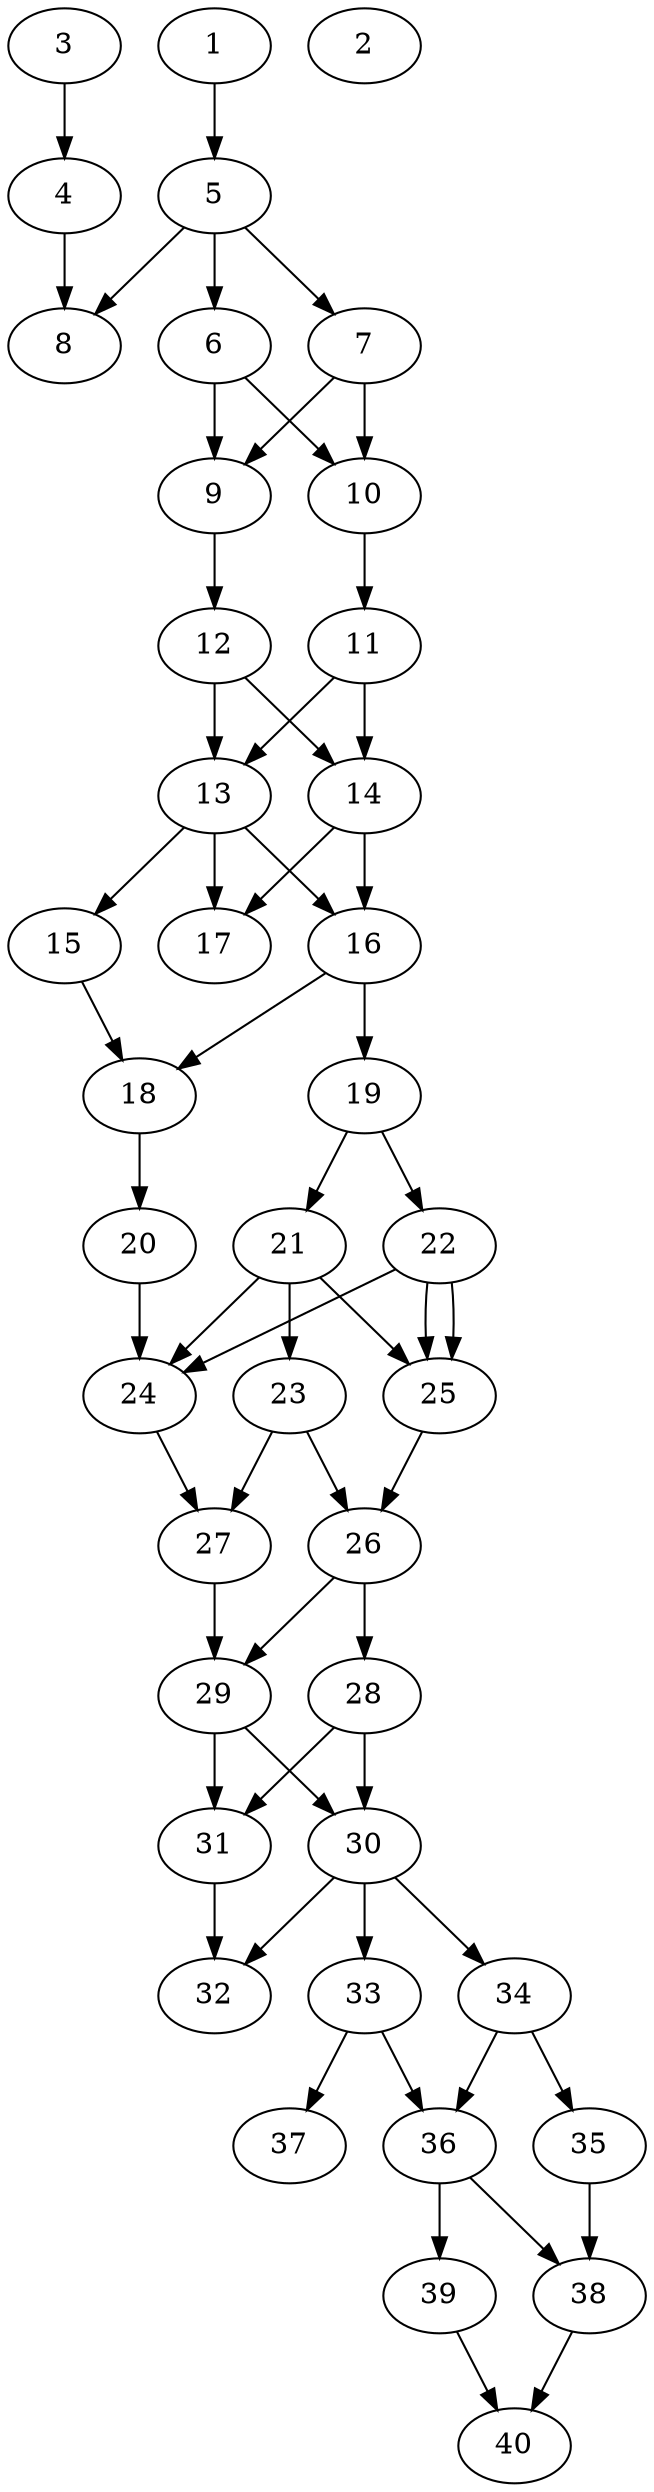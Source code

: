 // DAG automatically generated by daggen at Thu Oct  3 14:06:49 2019
// ./daggen --dot -n 40 --ccr 0.5 --fat 0.3 --regular 0.7 --density 0.7 --mindata 5242880 --maxdata 52428800 
digraph G {
  1 [size="36651008", alpha="0.00", expect_size="18325504"] 
  1 -> 5 [size ="18325504"]
  2 [size="62658560", alpha="0.01", expect_size="31329280"] 
  3 [size="101048320", alpha="0.18", expect_size="50524160"] 
  3 -> 4 [size ="50524160"]
  4 [size="18388992", alpha="0.18", expect_size="9194496"] 
  4 -> 8 [size ="9194496"]
  5 [size="64126976", alpha="0.12", expect_size="32063488"] 
  5 -> 6 [size ="32063488"]
  5 -> 7 [size ="32063488"]
  5 -> 8 [size ="32063488"]
  6 [size="94390272", alpha="0.14", expect_size="47195136"] 
  6 -> 9 [size ="47195136"]
  6 -> 10 [size ="47195136"]
  7 [size="44308480", alpha="0.06", expect_size="22154240"] 
  7 -> 9 [size ="22154240"]
  7 -> 10 [size ="22154240"]
  8 [size="49664000", alpha="0.05", expect_size="24832000"] 
  9 [size="74954752", alpha="0.12", expect_size="37477376"] 
  9 -> 12 [size ="37477376"]
  10 [size="72466432", alpha="0.13", expect_size="36233216"] 
  10 -> 11 [size ="36233216"]
  11 [size="49063936", alpha="0.04", expect_size="24531968"] 
  11 -> 13 [size ="24531968"]
  11 -> 14 [size ="24531968"]
  12 [size="49625088", alpha="0.19", expect_size="24812544"] 
  12 -> 13 [size ="24812544"]
  12 -> 14 [size ="24812544"]
  13 [size="56117248", alpha="0.09", expect_size="28058624"] 
  13 -> 15 [size ="28058624"]
  13 -> 16 [size ="28058624"]
  13 -> 17 [size ="28058624"]
  14 [size="45731840", alpha="0.09", expect_size="22865920"] 
  14 -> 16 [size ="22865920"]
  14 -> 17 [size ="22865920"]
  15 [size="38318080", alpha="0.10", expect_size="19159040"] 
  15 -> 18 [size ="19159040"]
  16 [size="96524288", alpha="0.03", expect_size="48262144"] 
  16 -> 18 [size ="48262144"]
  16 -> 19 [size ="48262144"]
  17 [size="67647488", alpha="0.19", expect_size="33823744"] 
  18 [size="96845824", alpha="0.05", expect_size="48422912"] 
  18 -> 20 [size ="48422912"]
  19 [size="26171392", alpha="0.11", expect_size="13085696"] 
  19 -> 21 [size ="13085696"]
  19 -> 22 [size ="13085696"]
  20 [size="84594688", alpha="0.17", expect_size="42297344"] 
  20 -> 24 [size ="42297344"]
  21 [size="50802688", alpha="0.08", expect_size="25401344"] 
  21 -> 23 [size ="25401344"]
  21 -> 24 [size ="25401344"]
  21 -> 25 [size ="25401344"]
  22 [size="69904384", alpha="0.11", expect_size="34952192"] 
  22 -> 24 [size ="34952192"]
  22 -> 25 [size ="34952192"]
  22 -> 25 [size ="34952192"]
  23 [size="66480128", alpha="0.12", expect_size="33240064"] 
  23 -> 26 [size ="33240064"]
  23 -> 27 [size ="33240064"]
  24 [size="15622144", alpha="0.16", expect_size="7811072"] 
  24 -> 27 [size ="7811072"]
  25 [size="58128384", alpha="0.11", expect_size="29064192"] 
  25 -> 26 [size ="29064192"]
  26 [size="102963200", alpha="0.03", expect_size="51481600"] 
  26 -> 28 [size ="51481600"]
  26 -> 29 [size ="51481600"]
  27 [size="22128640", alpha="0.03", expect_size="11064320"] 
  27 -> 29 [size ="11064320"]
  28 [size="15763456", alpha="0.11", expect_size="7881728"] 
  28 -> 30 [size ="7881728"]
  28 -> 31 [size ="7881728"]
  29 [size="38303744", alpha="0.12", expect_size="19151872"] 
  29 -> 30 [size ="19151872"]
  29 -> 31 [size ="19151872"]
  30 [size="89987072", alpha="0.07", expect_size="44993536"] 
  30 -> 32 [size ="44993536"]
  30 -> 33 [size ="44993536"]
  30 -> 34 [size ="44993536"]
  31 [size="75096064", alpha="0.10", expect_size="37548032"] 
  31 -> 32 [size ="37548032"]
  32 [size="19798016", alpha="0.01", expect_size="9899008"] 
  33 [size="70637568", alpha="0.02", expect_size="35318784"] 
  33 -> 36 [size ="35318784"]
  33 -> 37 [size ="35318784"]
  34 [size="35061760", alpha="0.11", expect_size="17530880"] 
  34 -> 35 [size ="17530880"]
  34 -> 36 [size ="17530880"]
  35 [size="15351808", alpha="0.05", expect_size="7675904"] 
  35 -> 38 [size ="7675904"]
  36 [size="65144832", alpha="0.18", expect_size="32572416"] 
  36 -> 38 [size ="32572416"]
  36 -> 39 [size ="32572416"]
  37 [size="79607808", alpha="0.02", expect_size="39803904"] 
  38 [size="92559360", alpha="0.05", expect_size="46279680"] 
  38 -> 40 [size ="46279680"]
  39 [size="48809984", alpha="0.11", expect_size="24404992"] 
  39 -> 40 [size ="24404992"]
  40 [size="12828672", alpha="0.13", expect_size="6414336"] 
}
